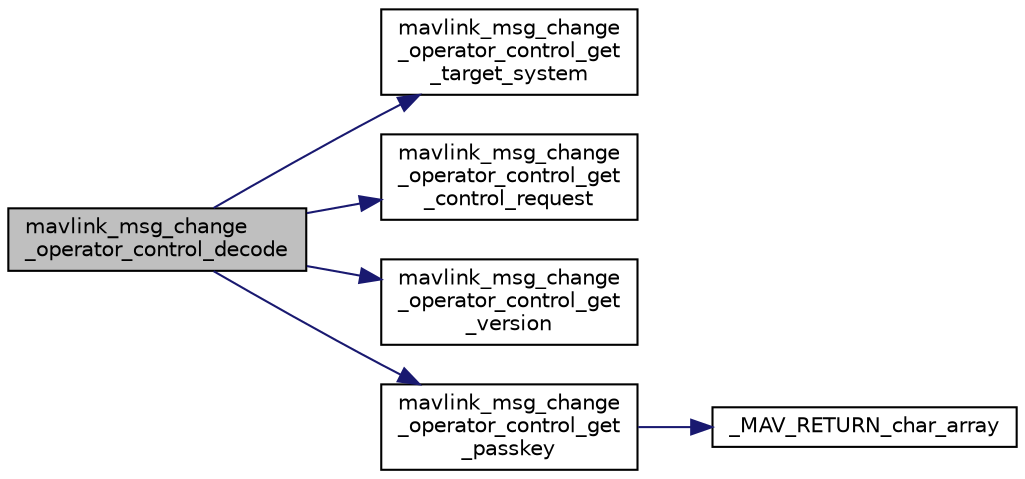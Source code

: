 digraph "mavlink_msg_change_operator_control_decode"
{
 // INTERACTIVE_SVG=YES
  edge [fontname="Helvetica",fontsize="10",labelfontname="Helvetica",labelfontsize="10"];
  node [fontname="Helvetica",fontsize="10",shape=record];
  rankdir="LR";
  Node1 [label="mavlink_msg_change\l_operator_control_decode",height=0.2,width=0.4,color="black", fillcolor="grey75", style="filled" fontcolor="black"];
  Node1 -> Node2 [color="midnightblue",fontsize="10",style="solid",fontname="Helvetica"];
  Node2 [label="mavlink_msg_change\l_operator_control_get\l_target_system",height=0.2,width=0.4,color="black", fillcolor="white", style="filled",URL="$v0_89_2common_2mavlink__msg__change__operator__control_8h.html#aaba98e48f6aacbc8cf923df0d35a326d",tooltip="Send a change_operator_control message. "];
  Node1 -> Node3 [color="midnightblue",fontsize="10",style="solid",fontname="Helvetica"];
  Node3 [label="mavlink_msg_change\l_operator_control_get\l_control_request",height=0.2,width=0.4,color="black", fillcolor="white", style="filled",URL="$v0_89_2common_2mavlink__msg__change__operator__control_8h.html#a27a9fec74eb04b8dab461337ea95dde1",tooltip="Get field control_request from change_operator_control message. "];
  Node1 -> Node4 [color="midnightblue",fontsize="10",style="solid",fontname="Helvetica"];
  Node4 [label="mavlink_msg_change\l_operator_control_get\l_version",height=0.2,width=0.4,color="black", fillcolor="white", style="filled",URL="$v0_89_2common_2mavlink__msg__change__operator__control_8h.html#a465ce4fa52915ed0a67b76821020257a",tooltip="Get field version from change_operator_control message. "];
  Node1 -> Node5 [color="midnightblue",fontsize="10",style="solid",fontname="Helvetica"];
  Node5 [label="mavlink_msg_change\l_operator_control_get\l_passkey",height=0.2,width=0.4,color="black", fillcolor="white", style="filled",URL="$v0_89_2common_2mavlink__msg__change__operator__control_8h.html#aad8de6e8111b15971998c3ca91fd091c",tooltip="Get field passkey from change_operator_control message. "];
  Node5 -> Node6 [color="midnightblue",fontsize="10",style="solid",fontname="Helvetica"];
  Node6 [label="_MAV_RETURN_char_array",height=0.2,width=0.4,color="black", fillcolor="white", style="filled",URL="$v0_89_2protocol_8h.html#a12ebb16564718cc14d12b46458bbb290"];
}
